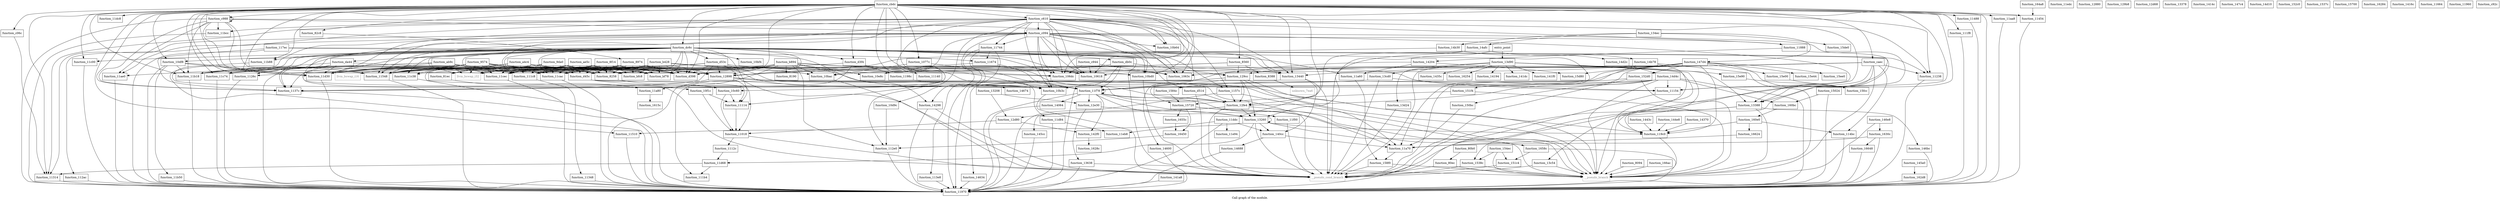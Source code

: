 digraph "Call graph of the module." {
  label="Call graph of the module.";
  node [shape=record];

  Node_function_d45c [label="{function_d45c}"];
  Node_function_8190 [label="{function_8190}"];
  Node_function_81ec [label="{function_81ec}"];
  Node_function_8258 [label="{function_8258}"];
  Node_function_82c8 [label="{function_82c8}"];
  Node_function_8388 [label="{function_8388}"];
  Node_function_8560 [label="{function_8560}"];
  Node_function_8974 [label="{function_8974}"];
  Node_function_8f14 [label="{function_8f14}"];
  Node_function_9574 [label="{function_9574}"];
  Node_function_9da0 [label="{function_9da0}"];
  Node_function_a4c4 [label="{function_a4c4}"];
  Node_function_ab9c [label="{function_ab9c}"];
  Node_function_ae5c [label="{function_ae5c}"];
  Node_function_b428 [label="{function_b428}"];
  Node_function_b894 [label="{function_b894}"];
  Node_function_bf78 [label="{function_bf78}"];
  Node___pseudo_cond_branch [color="gray50", fontcolor="gray50", label="{__pseudo_cond_branch}"];
  Node_function_8094 [label="{function_8094}"];
  Node_entry_point [label="{entry_point}"];
  Node_function_11b50 [label="{function_11b50}"];
  Node_function_11b88 [label="{function_11b88}"];
  Node_function_11bcc [label="{function_11bcc}"];
  Node_function_11c00 [label="{function_11c00}"];
  Node_function_11c38 [label="{function_11c38}"];
  Node_function_11c74 [label="{function_11c74}"];
  Node_function_11cac [label="{function_11cac}"];
  Node_function_11cec [label="{function_11cec}"];
  Node_function_11d30 [label="{function_11d30}"];
  Node_function_11d68 [label="{function_11d68}"];
  Node_function_11d84 [label="{function_11d84}"];
  Node_function_11dc8 [label="{function_11dc8}"];
  Node_function_11ddc [label="{function_11ddc}"];
  Node_function_11e94 [label="{function_11e94}"];
  Node_function_11eb8 [label="{function_11eb8}"];
  Node_function_11edc [label="{function_11edc}"];
  Node_function_11f00 [label="{function_11f00}"];
  Node_function_11f78 [label="{function_11f78}"];
  Node_function_12880 [label="{function_12880}"];
  Node_function_12898 [label="{function_12898}"];
  Node_function_129b8 [label="{function_129b8}"];
  Node_function_129cc [label="{function_129cc}"];
  Node_function_12d68 [label="{function_12d68}"];
  Node_function_12d80 [label="{function_12d80}"];
  Node_function_12e30 [label="{function_12e30}"];
  Node_function_12fe4 [label="{function_12fe4}"];
  Node_function_13208 [label="{function_13208}"];
  Node_function_13260 [label="{function_13260}"];
  Node_function_13378 [label="{function_13378}"];
  Node_function_13388 [label="{function_13388}"];
  Node_function_13440 [label="{function_13440}"];
  Node_function_134ec [label="{function_134ec}"];
  Node_function_13638 [label="{function_13638}"];
  Node_function_13c54 [label="{function_13c54}"];
  Node_function_13cd0 [label="{function_13cd0}"];
  Node_function_13d24 [label="{function_13d24}"];
  Node_function_1414c [label="{function_1414c}"];
  Node_function_13d90 [label="{function_13d90}"];
  Node_function_14064 [label="{function_14064}"];
  Node_function_140cc [label="{function_140cc}"];
  Node_function_141a8 [label="{function_141a8}"];
  Node_function_141dc [label="{function_141dc}"];
  Node_function_141f0 [label="{function_141f0}"];
  Node_function_14204 [label="{function_14204}"];
  Node_function_14298 [label="{function_14298}"];
  Node_function_142f0 [label="{function_142f0}"];
  Node_function_1435c [label="{function_1435c}"];
  Node_function_14370 [label="{function_14370}"];
  Node_function_1443c [label="{function_1443c}"];
  Node_function_144e8 [label="{function_144e8}"];
  Node_function_145a0 [label="{function_145a0}"];
  Node_function_145cc [label="{function_145cc}"];
  Node_function_14600 [label="{function_14600}"];
  Node_function_14634 [label="{function_14634}"];
  Node_function_14674 [label="{function_14674}"];
  Node_function_14688 [label="{function_14688}"];
  Node_function_146bc [label="{function_146bc}"];
  Node_function_146e8 [label="{function_146e8}"];
  Node_function_147c4 [label="{function_147c4}"];
  Node_function_147d4 [label="{function_147d4}"];
  Node_function_14afc [label="{function_14afc}"];
  Node_function_14b30 [label="{function_14b30}"];
  Node_function_14b78 [label="{function_14b78}"];
  Node_function_14d10 [label="{function_14d10}"];
  Node_function_14d2c [label="{function_14d2c}"];
  Node_function_14d4c [label="{function_14d4c}"];
  Node_function_15024 [label="{function_15024}"];
  Node_function_150bc [label="{function_150bc}"];
  Node_function_151c4 [label="{function_151c4}"];
  Node_function_151f4 [label="{function_151f4}"];
  Node_function_152c0 [label="{function_152c0}"];
  Node_function_152d0 [label="{function_152d0}"];
  Node_function_1537c [label="{function_1537c}"];
  Node_function_1538c [label="{function_1538c}"];
  Node_function_154ec [label="{function_154ec}"];
  Node_function_15700 [label="{function_15700}"];
  Node_function_15720 [label="{function_15720}"];
  Node_function_1584c [label="{function_1584c}"];
  Node_function_158f0 [label="{function_158f0}"];
  Node_function_15d80 [label="{function_15d80}"];
  Node_function_15de0 [label="{function_15de0}"];
  Node_function_15e00 [label="{function_15e00}"];
  Node_function_15e44 [label="{function_15e44}"];
  Node_function_15e90 [label="{function_15e90}"];
  Node_function_15ee0 [label="{function_15ee0}"];
  Node_function_15fcc [label="{function_15fcc}"];
  Node_function_160bc [label="{function_160bc}"];
  Node_function_160e0 [label="{function_160e0}"];
  Node_function_1615c [label="{function_1615c}"];
  Node_function_16254 [label="{function_16254}"];
  Node_function_16284 [label="{function_16284}"];
  Node_function_1628c [label="{function_1628c}"];
  Node_function_162d8 [label="{function_162d8}"];
  Node_function_1630c [label="{function_1630c}"];
  Node_function_16450 [label="{function_16450}"];
  Node_function_164a8 [label="{function_164a8}"];
  Node_function_1655c [label="{function_1655c}"];
  Node_function_1658c [label="{function_1658c}"];
  Node_function_16624 [label="{function_16624}"];
  Node_function_16648 [label="{function_16648}"];
  Node_function_166ac [label="{function_166ac}"];
  Node_unknown_7ea6 [color="gray50", fontcolor="gray50", label="{unknown_7ea6}"];
  Node_llvm_bswap_i32 [color="gray50", fontcolor="gray50", label="{llvm_bswap_i32}"];
  Node_llvm_bswap_i16 [color="gray50", fontcolor="gray50", label="{llvm_bswap_i16}"];
  Node_function_10b3c [label="{function_10b3c}"];
  Node_function_10b64 [label="{function_10b64}"];
  Node_function_10bac [label="{function_10bac}"];
  Node_function_10bd0 [label="{function_10bd0}"];
  Node_function_10bf4 [label="{function_10bf4}"];
  Node_function_10c60 [label="{function_10c60}"];
  Node_function_10d9c [label="{function_10d9c}"];
  Node_function_10df8 [label="{function_10df8}"];
  Node_function_10e8c [label="{function_10e8c}"];
  Node_function_10f1c [label="{function_10f1c}"];
  Node_function_11018 [label="{function_11018}"];
  Node_function_11114 [label="{function_11114}"];
  Node_function_1112c [label="{function_1112c}"];
  Node_function_11140 [label="{function_11140}"];
  Node_function_11154 [label="{function_11154}"];
  Node_function_111b4 [label="{function_111b4}"];
  Node_function_111c8 [label="{function_111c8}"];
  Node_function_111f8 [label="{function_111f8}"];
  Node_function_11238 [label="{function_11238}"];
  Node_function_1126c [label="{function_1126c}"];
  Node_function_112ac [label="{function_112ac}"];
  Node_function_112e0 [label="{function_112e0}"];
  Node_function_1416c [label="{function_1416c}"];
  Node_function_14194 [label="{function_14194}"];
  Node_function_11348 [label="{function_11348}"];
  Node_function_1137c [label="{function_1137c}"];
  Node_function_113e8 [label="{function_113e8}"];
  Node_function_11454 [label="{function_11454}"];
  Node_function_11488 [label="{function_11488}"];
  Node_function_114bc [label="{function_114bc}"];
  Node_function_11510 [label="{function_11510}"];
  Node_function_11548 [label="{function_11548}"];
  Node_function_1157c [label="{function_1157c}"];
  Node_function_11664 [label="{function_11664}"];
  Node_function_11674 [label="{function_11674}"];
  Node_function_11744 [label="{function_11744}"];
  Node_function_117ec [label="{function_117ec}"];
  Node_function_11888 [label="{function_11888}"];
  Node_function_11960 [label="{function_11960}"];
  Node_function_11970 [label="{function_11970}"];
  Node_function_1198c [label="{function_1198c}"];
  Node_function_119c0 [label="{function_119c0}"];
  Node_function_11a60 [label="{function_11a60}"];
  Node_function_11a70 [label="{function_11a70}"];
  Node_function_11a80 [label="{function_11a80}"];
  Node_function_11aa8 [label="{function_11aa8}"];
  Node_function_11ae0 [label="{function_11ae0}"];
  Node_function_11b18 [label="{function_11b18}"];
  Node_function_bfc8 [label="{function_bfc8}"];
  Node_function_c06c [label="{function_c06c}"];
  Node_function_c094 [label="{function_c094}"];
  Node_function_c610 [label="{function_c610}"];
  Node_function_c92c [label="{function_c92c}"];
  Node_function_c944 [label="{function_c944}"];
  Node_function_c988 [label="{function_c988}"];
  Node_function_caec [label="{function_caec}"];
  Node_function_cbdc [label="{function_cbdc}"];
  Node_function_d398 [label="{function_d398}"];
  Node_function_d3f4 [label="{function_d3f4}"];
  Node_function_11314 [label="{function_11314}"];
  Node_function_d514 [label="{function_d514}"];
  Node_function_d53c [label="{function_d53c}"];
  Node_function_da44 [label="{function_da44}"];
  Node_function_db0c [label="{function_db0c}"];
  Node_function_dc6c [label="{function_dc6c}"];
  Node_function_10618 [label="{function_10618}"];
  Node_function_1063c [label="{function_1063c}"];
  Node_function_106dc [label="{function_106dc}"];
  Node_function_1077c [label="{function_1077c}"];
  Node_function_80ec [label="{function_80ec}"];
  Node_function_80b0 [label="{function_80b0}"];
  Node___pseudo_branch [color="gray50", fontcolor="gray50", label="{__pseudo_branch}"];
  Node_function_d45c -> Node_function_10b3c;
  Node_function_d45c -> Node_function_11114;
  Node_function_d45c -> Node_function_11a70;
  Node_function_81ec -> Node_function_11a80;
  Node_function_8258 -> Node_function_10c60;
  Node_function_82c8 -> Node_function_8974;
  Node_function_8388 -> Node_unknown_7ea6;
  Node_function_8560 -> Node_function_8258;
  Node_function_8560 -> Node_function_8388;
  Node_function_8560 -> Node_function_12898;
  Node_function_8560 -> Node_function_129cc;
  Node_function_8974 -> Node_function_d45c;
  Node_function_8974 -> Node_function_8258;
  Node_function_8974 -> Node_function_bf78;
  Node_function_8974 -> Node_function_11cac;
  Node_function_8974 -> Node_function_11cec;
  Node_function_8974 -> Node_function_11d30;
  Node_function_8974 -> Node_function_12898;
  Node_function_8974 -> Node_llvm_bswap_i32;
  Node_function_8974 -> Node_function_10bac;
  Node_function_8974 -> Node_function_111c8;
  Node_function_8974 -> Node_function_11548;
  Node_function_8974 -> Node_function_bfc8;
  Node_function_8974 -> Node_function_d398;
  Node_function_8f14 -> Node_function_d45c;
  Node_function_8f14 -> Node_function_8258;
  Node_function_8f14 -> Node_function_bf78;
  Node_function_8f14 -> Node_function_11cac;
  Node_function_8f14 -> Node_function_11cec;
  Node_function_8f14 -> Node_function_11d30;
  Node_function_8f14 -> Node_function_12898;
  Node_function_8f14 -> Node_llvm_bswap_i32;
  Node_function_8f14 -> Node_function_111c8;
  Node_function_8f14 -> Node_function_11548;
  Node_function_8f14 -> Node_function_bfc8;
  Node_function_8f14 -> Node_function_d398;
  Node_function_9574 -> Node_function_d45c;
  Node_function_9574 -> Node_function_8258;
  Node_function_9574 -> Node_function_bf78;
  Node_function_9574 -> Node_function_11c38;
  Node_function_9574 -> Node_function_11cac;
  Node_function_9574 -> Node_function_11cec;
  Node_function_9574 -> Node_function_11d30;
  Node_function_9574 -> Node_function_11f78;
  Node_function_9574 -> Node_function_12898;
  Node_function_9574 -> Node_llvm_bswap_i32;
  Node_function_9574 -> Node_function_111c8;
  Node_function_9574 -> Node_function_1137c;
  Node_function_9574 -> Node_function_11548;
  Node_function_9574 -> Node_function_11b18;
  Node_function_9574 -> Node_function_bfc8;
  Node_function_9574 -> Node_function_d398;
  Node_function_9da0 -> Node_function_d45c;
  Node_function_9da0 -> Node_function_81ec;
  Node_function_9da0 -> Node_function_8258;
  Node_function_9da0 -> Node_function_bf78;
  Node_function_9da0 -> Node_function_11cac;
  Node_function_9da0 -> Node_function_11cec;
  Node_function_9da0 -> Node_function_11d30;
  Node_function_9da0 -> Node_function_12898;
  Node_function_9da0 -> Node_llvm_bswap_i32;
  Node_function_9da0 -> Node_function_111c8;
  Node_function_9da0 -> Node_function_11548;
  Node_function_9da0 -> Node_function_bfc8;
  Node_function_9da0 -> Node_function_d398;
  Node_function_a4c4 -> Node_function_81ec;
  Node_function_a4c4 -> Node_function_8258;
  Node_function_a4c4 -> Node_function_bf78;
  Node_function_a4c4 -> Node_function_11cac;
  Node_function_a4c4 -> Node_function_11cec;
  Node_function_a4c4 -> Node_function_11d30;
  Node_function_a4c4 -> Node_function_12898;
  Node_function_a4c4 -> Node_llvm_bswap_i32;
  Node_function_a4c4 -> Node_llvm_bswap_i16;
  Node_function_a4c4 -> Node_function_111c8;
  Node_function_a4c4 -> Node_function_11548;
  Node_function_a4c4 -> Node_function_bfc8;
  Node_function_a4c4 -> Node_function_d398;
  Node_function_ab9c -> Node_function_d45c;
  Node_function_ab9c -> Node_function_8258;
  Node_function_ab9c -> Node_function_11c74;
  Node_function_ab9c -> Node_function_11d30;
  Node_function_ab9c -> Node_function_12898;
  Node_function_ab9c -> Node_llvm_bswap_i32;
  Node_function_ab9c -> Node_function_111c8;
  Node_function_ab9c -> Node_function_11ae0;
  Node_function_ab9c -> Node_function_11b18;
  Node_function_ab9c -> Node_function_d398;
  Node_function_ae5c -> Node_function_d45c;
  Node_function_ae5c -> Node_function_8258;
  Node_function_ae5c -> Node_function_bf78;
  Node_function_ae5c -> Node_function_11cac;
  Node_function_ae5c -> Node_function_11cec;
  Node_function_ae5c -> Node_function_11d30;
  Node_function_ae5c -> Node_function_12898;
  Node_function_ae5c -> Node_llvm_bswap_i32;
  Node_function_ae5c -> Node_function_111c8;
  Node_function_ae5c -> Node_function_11548;
  Node_function_ae5c -> Node_function_bfc8;
  Node_function_ae5c -> Node_function_d398;
  Node_function_b428 -> Node_function_8258;
  Node_function_b428 -> Node_function_bf78;
  Node_function_b428 -> Node_function_11cac;
  Node_function_b428 -> Node_function_11cec;
  Node_function_b428 -> Node_function_11d30;
  Node_function_b428 -> Node_function_12898;
  Node_function_b428 -> Node_llvm_bswap_i32;
  Node_function_b428 -> Node_function_10bac;
  Node_function_b428 -> Node_function_111c8;
  Node_function_b428 -> Node_function_11548;
  Node_function_b428 -> Node_function_bfc8;
  Node_function_b428 -> Node_function_d398;
  Node_function_b428 -> Node_function_10618;
  Node_function_b428 -> Node_function_106dc;
  Node_function_b894 -> Node_function_d45c;
  Node_function_b894 -> Node_function_8190;
  Node_function_b894 -> Node_function_8258;
  Node_function_b894 -> Node_function_bf78;
  Node_function_b894 -> Node_function_11cac;
  Node_function_b894 -> Node_function_11cec;
  Node_function_b894 -> Node_function_11d30;
  Node_function_b894 -> Node_function_12898;
  Node_function_b894 -> Node_function_10b3c;
  Node_function_b894 -> Node_function_10bac;
  Node_function_b894 -> Node_function_10e8c;
  Node_function_b894 -> Node_function_11154;
  Node_function_b894 -> Node_function_111c8;
  Node_function_b894 -> Node_function_112e0;
  Node_function_b894 -> Node_function_11548;
  Node_function_b894 -> Node_function_11a80;
  Node_function_b894 -> Node_function_bfc8;
  Node_function_b894 -> Node_function_d398;
  Node_function_b894 -> Node_function_10618;
  Node_function_b894 -> Node_function_1063c;
  Node_function_b894 -> Node_function_106dc;
  Node_function_8094 -> Node___pseudo_branch;
  Node_entry_point -> Node_function_13260;
  Node_entry_point -> Node_function_13d90;
  Node_function_11b50 -> Node_function_11970;
  Node_function_11b88 -> Node_function_11970;
  Node_function_11bcc -> Node_function_11970;
  Node_function_11c00 -> Node_function_11970;
  Node_function_11c38 -> Node_function_11970;
  Node_function_11c74 -> Node_function_11970;
  Node_function_11cac -> Node_function_11970;
  Node_function_11cec -> Node_function_11970;
  Node_function_11d30 -> Node_function_11970;
  Node_function_11d68 -> Node_function_111b4;
  Node_function_11d68 -> Node_function_11314;
  Node_function_11d84 -> Node_function_11eb8;
  Node_function_11d84 -> Node_function_11970;
  Node_function_11ddc -> Node_function_11e94;
  Node_function_11ddc -> Node_function_11eb8;
  Node_function_11ddc -> Node_function_140cc;
  Node_function_11ddc -> Node_function_11970;
  Node_function_11f00 -> Node___pseudo_cond_branch;
  Node_function_11f78 -> Node_function_11f00;
  Node_function_11f78 -> Node_function_11f78;
  Node_function_11f78 -> Node_function_12e30;
  Node_function_11f78 -> Node_function_12fe4;
  Node_function_11f78 -> Node_function_13260;
  Node_function_11f78 -> Node_function_14064;
  Node_function_11f78 -> Node_function_142f0;
  Node_function_11f78 -> Node_function_11970;
  Node_function_11f78 -> Node___pseudo_branch;
  Node_function_12898 -> Node_function_11f78;
  Node_function_12898 -> Node_function_11018;
  Node_function_12898 -> Node_function_11970;
  Node_function_12898 -> Node_function_119c0;
  Node_function_12898 -> Node___pseudo_branch;
  Node_function_129cc -> Node_function_11f78;
  Node_function_129cc -> Node_function_12fe4;
  Node_function_129cc -> Node_function_13260;
  Node_function_129cc -> Node_function_14634;
  Node_function_129cc -> Node_function_11970;
  Node_function_129cc -> Node_function_11a70;
  Node_function_129cc -> Node___pseudo_branch;
  Node_function_12d80 -> Node_function_142f0;
  Node_function_12d80 -> Node_function_11018;
  Node_function_12e30 -> Node_function_13260;
  Node_function_12e30 -> Node_function_13638;
  Node_function_12fe4 -> Node___pseudo_cond_branch;
  Node_function_12fe4 -> Node_function_12d80;
  Node_function_12fe4 -> Node_function_13260;
  Node_function_12fe4 -> Node_function_145cc;
  Node_function_12fe4 -> Node___pseudo_branch;
  Node_function_13208 -> Node_function_12d80;
  Node_function_13208 -> Node_function_12e30;
  Node_function_13260 -> Node___pseudo_cond_branch;
  Node_function_13260 -> Node_function_11d68;
  Node_function_13260 -> Node_function_13260;
  Node_function_13260 -> Node_function_140cc;
  Node_function_13260 -> Node_function_11510;
  Node_function_13260 -> Node_function_119c0;
  Node_function_13260 -> Node___pseudo_branch;
  Node_function_13388 -> Node___pseudo_cond_branch;
  Node_function_13388 -> Node_function_13c54;
  Node_function_13388 -> Node_function_146bc;
  Node_function_13388 -> Node___pseudo_branch;
  Node_function_13440 -> Node___pseudo_cond_branch;
  Node_function_13440 -> Node_function_140cc;
  Node_function_13440 -> Node_function_14600;
  Node_function_134ec -> Node_function_147d4;
  Node_function_134ec -> Node_function_14afc;
  Node_function_134ec -> Node_function_14b30;
  Node_function_134ec -> Node_function_15de0;
  Node_function_13638 -> Node_function_11970;
  Node_function_13638 -> Node___pseudo_branch;
  Node_function_13c54 -> Node___pseudo_cond_branch;
  Node_function_13c54 -> Node___pseudo_branch;
  Node_function_13cd0 -> Node___pseudo_cond_branch;
  Node_function_13cd0 -> Node_function_11154;
  Node_function_13cd0 -> Node_function_1137c;
  Node_function_13d24 -> Node___pseudo_cond_branch;
  Node_function_13d90 -> Node___pseudo_cond_branch;
  Node_function_13d90 -> Node_function_13388;
  Node_function_13d90 -> Node_function_13cd0;
  Node_function_13d90 -> Node_function_13d24;
  Node_function_13d90 -> Node_function_141dc;
  Node_function_13d90 -> Node_function_141f0;
  Node_function_13d90 -> Node_function_1435c;
  Node_function_13d90 -> Node_function_15e90;
  Node_function_13d90 -> Node_function_16254;
  Node_function_13d90 -> Node_function_14194;
  Node_function_13d90 -> Node_function_119c0;
  Node_function_13d90 -> Node___pseudo_branch;
  Node_function_14064 -> Node_function_11970;
  Node_function_140cc -> Node_function_14688;
  Node_function_140cc -> Node_function_11a70;
  Node_function_141a8 -> Node_function_11970;
  Node_function_14204 -> Node_function_15d80;
  Node_function_14204 -> Node_function_11970;
  Node_function_14204 -> Node_function_11a60;
  Node_function_14298 -> Node___pseudo_cond_branch;
  Node_function_14298 -> Node_function_11970;
  Node_function_142f0 -> Node_function_1628c;
  Node_function_14370 -> Node_function_119c0;
  Node_function_1443c -> Node_function_119c0;
  Node_function_144e8 -> Node_function_119c0;
  Node_function_145a0 -> Node_function_162d8;
  Node_function_145cc -> Node_function_11970;
  Node_function_14600 -> Node_function_11970;
  Node_function_14634 -> Node_function_11970;
  Node_function_14688 -> Node_function_11970;
  Node_function_146bc -> Node_function_11970;
  Node_function_146e8 -> Node_function_1630c;
  Node_function_146e8 -> Node___pseudo_branch;
  Node_function_147d4 -> Node_function_11f78;
  Node_function_147d4 -> Node_function_129cc;
  Node_function_147d4 -> Node_function_151f4;
  Node_function_147d4 -> Node_function_152d0;
  Node_function_147d4 -> Node_function_15720;
  Node_function_147d4 -> Node_function_15d80;
  Node_function_147d4 -> Node_function_15e00;
  Node_function_147d4 -> Node_function_15e44;
  Node_function_147d4 -> Node_function_15ee0;
  Node_function_147d4 -> Node_function_15fcc;
  Node_function_147d4 -> Node_function_119c0;
  Node_function_14afc -> Node___pseudo_cond_branch;
  Node_function_14afc -> Node_function_12fe4;
  Node_function_14afc -> Node_function_14b78;
  Node_function_14b30 -> Node_function_12898;
  Node_function_14b30 -> Node_function_14d2c;
  Node_function_14b78 -> Node___pseudo_cond_branch;
  Node_function_14b78 -> Node_function_1538c;
  Node_function_14b78 -> Node_function_11548;
  Node_function_14b78 -> Node___pseudo_branch;
  Node_function_14d2c -> Node_function_14d4c;
  Node_function_14d4c -> Node_function_11f78;
  Node_function_14d4c -> Node_function_12fe4;
  Node_function_14d4c -> Node_function_150bc;
  Node_function_14d4c -> Node_function_160bc;
  Node_function_14d4c -> Node_function_11154;
  Node_function_14d4c -> Node_function_1137c;
  Node_function_14d4c -> Node_function_11970;
  Node_function_14d4c -> Node___pseudo_branch;
  Node_function_15024 -> Node_function_160bc;
  Node_function_15024 -> Node_function_11970;
  Node_function_150bc -> Node_function_11a70;
  Node_function_151c4 -> Node___pseudo_cond_branch;
  Node_function_151f4 -> Node_function_15720;
  Node_function_151f4 -> Node___pseudo_branch;
  Node_function_152d0 -> Node___pseudo_cond_branch;
  Node_function_152d0 -> Node_function_1584c;
  Node_function_152d0 -> Node___pseudo_branch;
  Node_function_1538c -> Node___pseudo_cond_branch;
  Node_function_1538c -> Node___pseudo_branch;
  Node_function_154ec -> Node_function_151c4;
  Node_function_154ec -> Node_function_1538c;
  Node_function_154ec -> Node___pseudo_branch;
  Node_function_15720 -> Node___pseudo_cond_branch;
  Node_function_15720 -> Node_function_16450;
  Node_function_15720 -> Node_function_1655c;
  Node_function_15720 -> Node_function_1658c;
  Node_function_1584c -> Node_function_15720;
  Node_function_158f0 -> Node___pseudo_cond_branch;
  Node_function_158f0 -> Node___pseudo_branch;
  Node_function_15e00 -> Node_function_15fcc;
  Node_function_15e90 -> Node_function_15fcc;
  Node_function_160bc -> Node_function_160e0;
  Node_function_160e0 -> Node_function_16624;
  Node_function_160e0 -> Node_function_114bc;
  Node_function_160e0 -> Node_function_119c0;
  Node_function_162d8 -> Node_function_11970;
  Node_function_1630c -> Node_function_16648;
  Node_function_1630c -> Node_function_11970;
  Node_function_1630c -> Node_function_11a70;
  Node_function_16450 -> Node_function_112e0;
  Node_function_164a8 -> Node_function_11454;
  Node_function_1655c -> Node_function_16450;
  Node_function_1658c -> Node_function_151c4;
  Node_function_1658c -> Node_function_11970;
  Node_function_16624 -> Node_function_11a70;
  Node_function_16648 -> Node_function_11970;
  Node_function_166ac -> Node___pseudo_branch;
  Node_function_10b3c -> Node___pseudo_cond_branch;
  Node_function_10bac -> Node___pseudo_cond_branch;
  Node_function_10bd0 -> Node___pseudo_cond_branch;
  Node_function_10c60 -> Node_function_11018;
  Node_function_10c60 -> Node_function_11114;
  Node_function_10d9c -> Node_function_112e0;
  Node_function_10df8 -> Node_function_11b50;
  Node_function_10df8 -> Node_function_11d30;
  Node_function_10df8 -> Node_function_11548;
  Node_function_10df8 -> Node_function_11970;
  Node_function_10df8 -> Node_function_11b18;
  Node_function_10f1c -> Node_function_11018;
  Node_function_10f1c -> Node_function_11114;
  Node_function_11018 -> Node___pseudo_cond_branch;
  Node_function_11018 -> Node_function_1112c;
  Node_function_11114 -> Node_function_11018;
  Node_function_1112c -> Node_function_11d68;
  Node_function_11154 -> Node_function_11970;
  Node_function_111c8 -> Node_function_11348;
  Node_function_111f8 -> Node_function_11970;
  Node_function_11238 -> Node_function_11970;
  Node_function_1126c -> Node_function_11970;
  Node_function_112ac -> Node_function_11970;
  Node_function_112e0 -> Node_function_11970;
  Node_function_11348 -> Node_function_11970;
  Node_function_1137c -> Node_function_11970;
  Node_function_113e8 -> Node_function_11970;
  Node_function_11454 -> Node_function_11970;
  Node_function_11488 -> Node_function_11970;
  Node_function_114bc -> Node_function_11970;
  Node_function_11510 -> Node_function_11970;
  Node_function_11548 -> Node_function_11970;
  Node_function_1157c -> Node_function_12fe4;
  Node_function_1157c -> Node_function_11970;
  Node_function_1157c -> Node___pseudo_branch;
  Node_function_11674 -> Node_function_11f78;
  Node_function_11674 -> Node_function_12898;
  Node_function_11674 -> Node_function_12fe4;
  Node_function_11744 -> Node_function_14298;
  Node_function_11744 -> Node_function_113e8;
  Node_function_11744 -> Node_function_11674;
  Node_function_11744 -> Node_function_11970;
  Node_function_117ec -> Node_function_14298;
  Node_function_117ec -> Node_function_1137c;
  Node_function_117ec -> Node_function_11674;
  Node_function_117ec -> Node_function_11970;
  Node_function_11888 -> Node_function_14204;
  Node_function_11888 -> Node___pseudo_branch;
  Node_function_1198c -> Node_function_14674;
  Node_function_119c0 -> Node___pseudo_branch;
  Node_function_11a60 -> Node_function_158f0;
  Node_function_11a70 -> Node_function_158f0;
  Node_function_11a80 -> Node_function_1615c;
  Node_function_11aa8 -> Node_function_11970;
  Node_function_11ae0 -> Node_function_11970;
  Node_function_11b18 -> Node_function_11970;
  Node_function_c06c -> Node_function_11314;
  Node_function_c094 -> Node_function_13440;
  Node_function_c094 -> Node_function_10b3c;
  Node_function_c094 -> Node_function_10b64;
  Node_function_c094 -> Node_function_10bd0;
  Node_function_c094 -> Node_function_10c60;
  Node_function_c094 -> Node_function_10d9c;
  Node_function_c094 -> Node_function_10e8c;
  Node_function_c094 -> Node_function_10f1c;
  Node_function_c094 -> Node_function_11154;
  Node_function_c094 -> Node_function_112ac;
  Node_function_c094 -> Node_function_11548;
  Node_function_c094 -> Node_function_1157c;
  Node_function_c094 -> Node_function_11744;
  Node_function_c094 -> Node_function_11888;
  Node_function_c094 -> Node_function_119c0;
  Node_function_c094 -> Node_function_11314;
  Node_function_c094 -> Node_function_10618;
  Node_function_c094 -> Node_function_1063c;
  Node_function_c094 -> Node_function_106dc;
  Node_function_c610 -> Node_function_11bcc;
  Node_function_c610 -> Node_function_11d30;
  Node_function_c610 -> Node_function_11f78;
  Node_function_c610 -> Node_function_13440;
  Node_function_c610 -> Node_function_10b3c;
  Node_function_c610 -> Node_function_10b64;
  Node_function_c610 -> Node_function_10bd0;
  Node_function_c610 -> Node_function_10c60;
  Node_function_c610 -> Node_function_11154;
  Node_function_c610 -> Node_function_111c8;
  Node_function_c610 -> Node_function_11238;
  Node_function_c610 -> Node_function_112e0;
  Node_function_c610 -> Node_function_11548;
  Node_function_c610 -> Node_function_1157c;
  Node_function_c610 -> Node_function_11744;
  Node_function_c610 -> Node_function_11888;
  Node_function_c610 -> Node_function_11ae0;
  Node_function_c610 -> Node_function_c094;
  Node_function_c610 -> Node_function_11314;
  Node_function_c610 -> Node_function_10618;
  Node_function_c610 -> Node_function_1063c;
  Node_function_c610 -> Node_function_106dc;
  Node_function_c944 -> Node_function_10618;
  Node_function_c944 -> Node_function_1063c;
  Node_function_c944 -> Node_function_106dc;
  Node_function_c988 -> Node_function_11bcc;
  Node_function_c988 -> Node_function_11cec;
  Node_function_c988 -> Node_function_11d30;
  Node_function_c988 -> Node_function_13440;
  Node_function_c988 -> Node_function_1137c;
  Node_function_c988 -> Node_function_11548;
  Node_function_c988 -> Node_function_11970;
  Node_function_c988 -> Node_function_11ae0;
  Node_function_c988 -> Node_function_11b18;
  Node_function_c988 -> Node_function_c094;
  Node_function_c988 -> Node_function_c988;
  Node_function_caec -> Node_function_13388;
  Node_function_caec -> Node_function_13440;
  Node_function_caec -> Node_function_11154;
  Node_function_caec -> Node_function_11238;
  Node_function_caec -> Node_function_114bc;
  Node_function_caec -> Node_function_10618;
  Node_function_caec -> Node_function_1063c;
  Node_function_caec -> Node_function_106dc;
  Node_function_caec -> Node___pseudo_branch;
  Node_function_cbdc -> Node_function_d45c;
  Node_function_cbdc -> Node_function_82c8;
  Node_function_cbdc -> Node_function_8560;
  Node_function_cbdc -> Node___pseudo_cond_branch;
  Node_function_cbdc -> Node_function_11b88;
  Node_function_cbdc -> Node_function_11c00;
  Node_function_cbdc -> Node_function_11c74;
  Node_function_cbdc -> Node_function_11d30;
  Node_function_cbdc -> Node_function_11d84;
  Node_function_cbdc -> Node_function_11dc8;
  Node_function_cbdc -> Node_function_11ddc;
  Node_function_cbdc -> Node_function_13388;
  Node_function_cbdc -> Node_function_13440;
  Node_function_cbdc -> Node_function_10b3c;
  Node_function_cbdc -> Node_function_10b64;
  Node_function_cbdc -> Node_function_10bd0;
  Node_function_cbdc -> Node_function_10df8;
  Node_function_cbdc -> Node_function_11114;
  Node_function_cbdc -> Node_function_111f8;
  Node_function_cbdc -> Node_function_11238;
  Node_function_cbdc -> Node_function_1126c;
  Node_function_cbdc -> Node_function_1137c;
  Node_function_cbdc -> Node_function_11454;
  Node_function_cbdc -> Node_function_11488;
  Node_function_cbdc -> Node_function_11510;
  Node_function_cbdc -> Node_function_11548;
  Node_function_cbdc -> Node_function_11970;
  Node_function_cbdc -> Node_function_11aa8;
  Node_function_cbdc -> Node_function_11b18;
  Node_function_cbdc -> Node_function_c06c;
  Node_function_cbdc -> Node_function_c610;
  Node_function_cbdc -> Node_function_c988;
  Node_function_cbdc -> Node_function_caec;
  Node_function_cbdc -> Node_function_d398;
  Node_function_cbdc -> Node_function_d3f4;
  Node_function_cbdc -> Node_function_11314;
  Node_function_cbdc -> Node_function_dc6c;
  Node_function_cbdc -> Node_function_10618;
  Node_function_cbdc -> Node_function_1063c;
  Node_function_cbdc -> Node_function_106dc;
  Node_function_cbdc -> Node_function_1077c;
  Node_function_d3f4 -> Node_function_11140;
  Node_function_d3f4 -> Node_function_111b4;
  Node_function_d3f4 -> Node_function_111c8;
  Node_function_d3f4 -> Node_function_1198c;
  Node_function_11314 -> Node_function_11970;
  Node_function_d514 -> Node___pseudo_cond_branch;
  Node_function_d514 -> Node_function_12fe4;
  Node_function_d53c -> Node___pseudo_cond_branch;
  Node_function_d53c -> Node_function_11c38;
  Node_function_d53c -> Node_function_11c74;
  Node_function_d53c -> Node_function_11d30;
  Node_function_d53c -> Node_function_12898;
  Node_function_d53c -> Node_function_129cc;
  Node_function_d53c -> Node_function_12fe4;
  Node_function_d53c -> Node_function_13440;
  Node_function_d53c -> Node_function_10b3c;
  Node_function_d53c -> Node_function_10bd0;
  Node_function_d53c -> Node_function_1126c;
  Node_function_d53c -> Node_function_1137c;
  Node_function_d53c -> Node_function_11548;
  Node_function_d53c -> Node_function_11b18;
  Node_function_d53c -> Node_function_d398;
  Node_function_da44 -> Node___pseudo_cond_branch;
  Node_function_da44 -> Node_function_11d30;
  Node_function_da44 -> Node_function_10bd0;
  Node_function_da44 -> Node_function_1137c;
  Node_function_da44 -> Node_function_11b18;
  Node_function_db0c -> Node_function_11f78;
  Node_function_db0c -> Node_function_129cc;
  Node_function_db0c -> Node_function_10b3c;
  Node_function_db0c -> Node_function_10bac;
  Node_function_dc6c -> Node_function_bf78;
  Node_function_dc6c -> Node___pseudo_cond_branch;
  Node_function_dc6c -> Node_function_11b88;
  Node_function_dc6c -> Node_function_11c00;
  Node_function_dc6c -> Node_function_11c38;
  Node_function_dc6c -> Node_function_11c74;
  Node_function_dc6c -> Node_function_11cac;
  Node_function_dc6c -> Node_function_11cec;
  Node_function_dc6c -> Node_function_11d30;
  Node_function_dc6c -> Node_function_12898;
  Node_function_dc6c -> Node_function_13388;
  Node_function_dc6c -> Node_llvm_bswap_i32;
  Node_function_dc6c -> Node_function_10bf4;
  Node_function_dc6c -> Node_function_10df8;
  Node_function_dc6c -> Node_function_11114;
  Node_function_dc6c -> Node_function_111c8;
  Node_function_dc6c -> Node_function_11238;
  Node_function_dc6c -> Node_function_1126c;
  Node_function_dc6c -> Node_function_1137c;
  Node_function_dc6c -> Node_function_11548;
  Node_function_dc6c -> Node_function_11970;
  Node_function_dc6c -> Node_function_11a60;
  Node_function_dc6c -> Node_function_11a70;
  Node_function_dc6c -> Node_function_11b18;
  Node_function_dc6c -> Node_function_bfc8;
  Node_function_dc6c -> Node_function_d398;
  Node_function_dc6c -> Node_function_d3f4;
  Node_function_dc6c -> Node_function_d514;
  Node_function_dc6c -> Node_function_d53c;
  Node_function_dc6c -> Node_function_da44;
  Node_function_dc6c -> Node_function_db0c;
  Node_function_dc6c -> Node_function_10618;
  Node_function_dc6c -> Node_function_1063c;
  Node_function_dc6c -> Node_function_106dc;
  Node_function_1077c -> Node_function_11f78;
  Node_function_1077c -> Node_function_10bac;
  Node_function_80ec -> Node___pseudo_cond_branch;
  Node_function_80ec -> Node___pseudo_branch;
  Node_function_80b0 -> Node_function_80ec;
}
